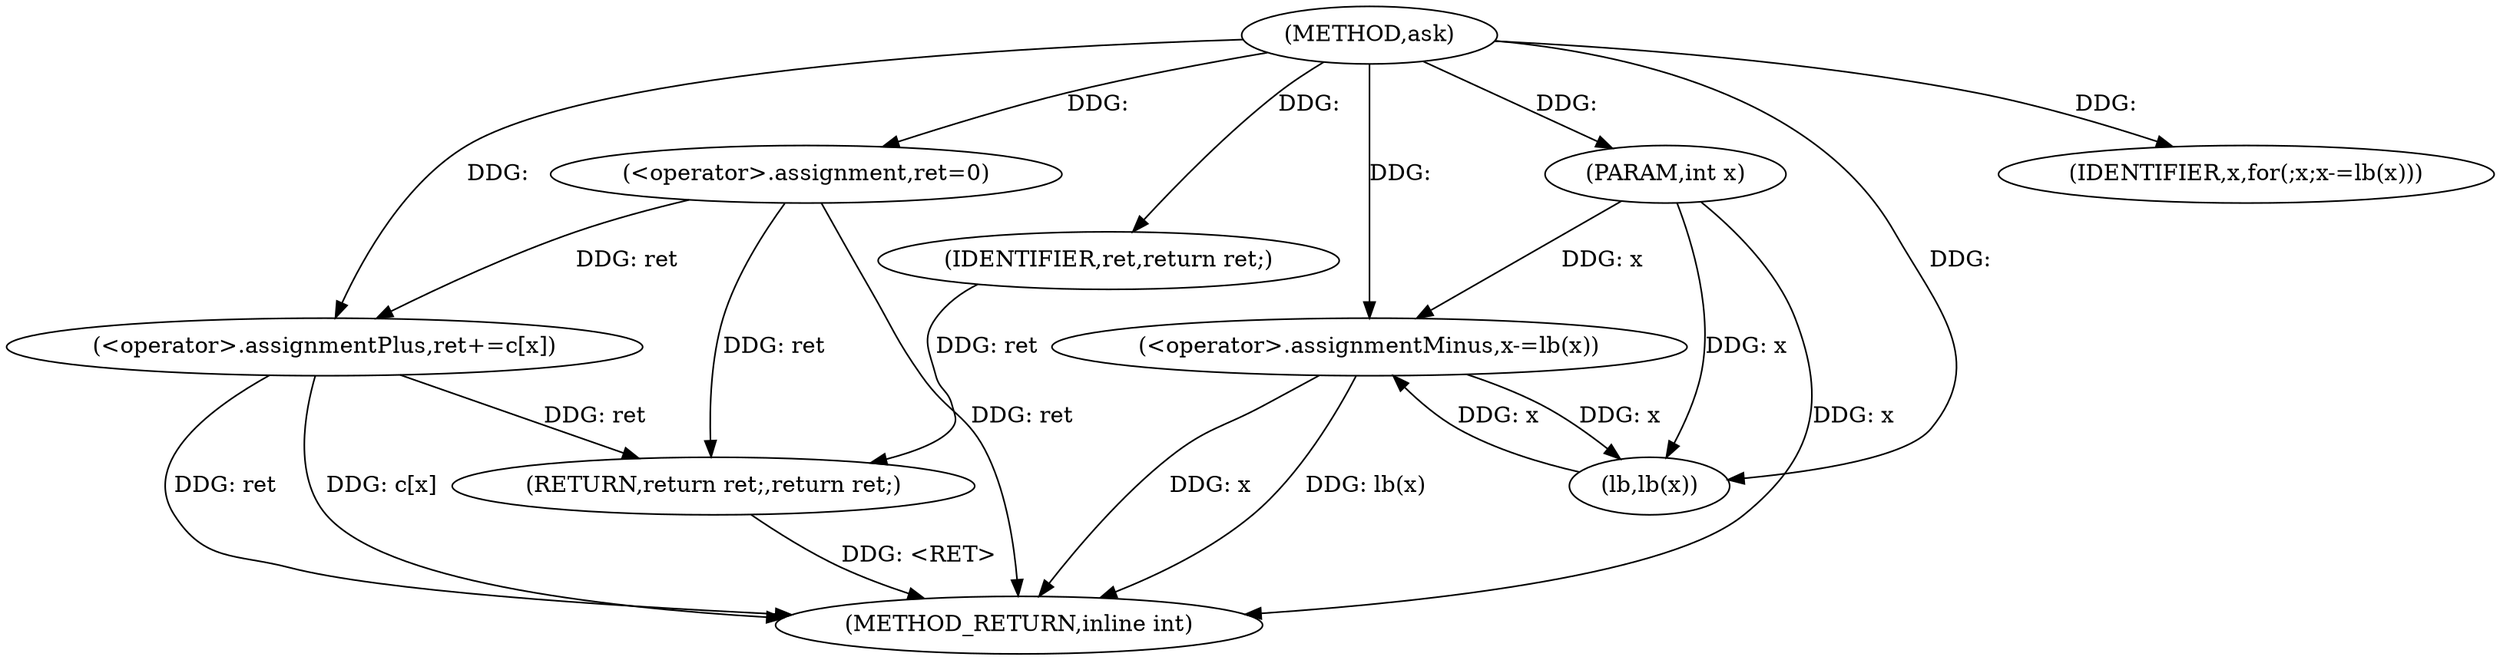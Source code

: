 digraph "ask" {  
"1000128" [label = "(METHOD,ask)" ]
"1000148" [label = "(METHOD_RETURN,inline int)" ]
"1000129" [label = "(PARAM,int x)" ]
"1000132" [label = "(<operator>.assignment,ret=0)" ]
"1000146" [label = "(RETURN,return ret;,return ret;)" ]
"1000136" [label = "(IDENTIFIER,x,for(;x;x-=lb(x)))" ]
"1000137" [label = "(<operator>.assignmentMinus,x-=lb(x))" ]
"1000141" [label = "(<operator>.assignmentPlus,ret+=c[x])" ]
"1000147" [label = "(IDENTIFIER,ret,return ret;)" ]
"1000139" [label = "(lb,lb(x))" ]
  "1000146" -> "1000148"  [ label = "DDG: <RET>"] 
  "1000129" -> "1000148"  [ label = "DDG: x"] 
  "1000132" -> "1000148"  [ label = "DDG: ret"] 
  "1000141" -> "1000148"  [ label = "DDG: ret"] 
  "1000141" -> "1000148"  [ label = "DDG: c[x]"] 
  "1000137" -> "1000148"  [ label = "DDG: x"] 
  "1000137" -> "1000148"  [ label = "DDG: lb(x)"] 
  "1000128" -> "1000129"  [ label = "DDG: "] 
  "1000128" -> "1000132"  [ label = "DDG: "] 
  "1000147" -> "1000146"  [ label = "DDG: ret"] 
  "1000132" -> "1000146"  [ label = "DDG: ret"] 
  "1000141" -> "1000146"  [ label = "DDG: ret"] 
  "1000128" -> "1000136"  [ label = "DDG: "] 
  "1000139" -> "1000137"  [ label = "DDG: x"] 
  "1000128" -> "1000147"  [ label = "DDG: "] 
  "1000129" -> "1000137"  [ label = "DDG: x"] 
  "1000128" -> "1000137"  [ label = "DDG: "] 
  "1000132" -> "1000141"  [ label = "DDG: ret"] 
  "1000128" -> "1000141"  [ label = "DDG: "] 
  "1000137" -> "1000139"  [ label = "DDG: x"] 
  "1000129" -> "1000139"  [ label = "DDG: x"] 
  "1000128" -> "1000139"  [ label = "DDG: "] 
}
